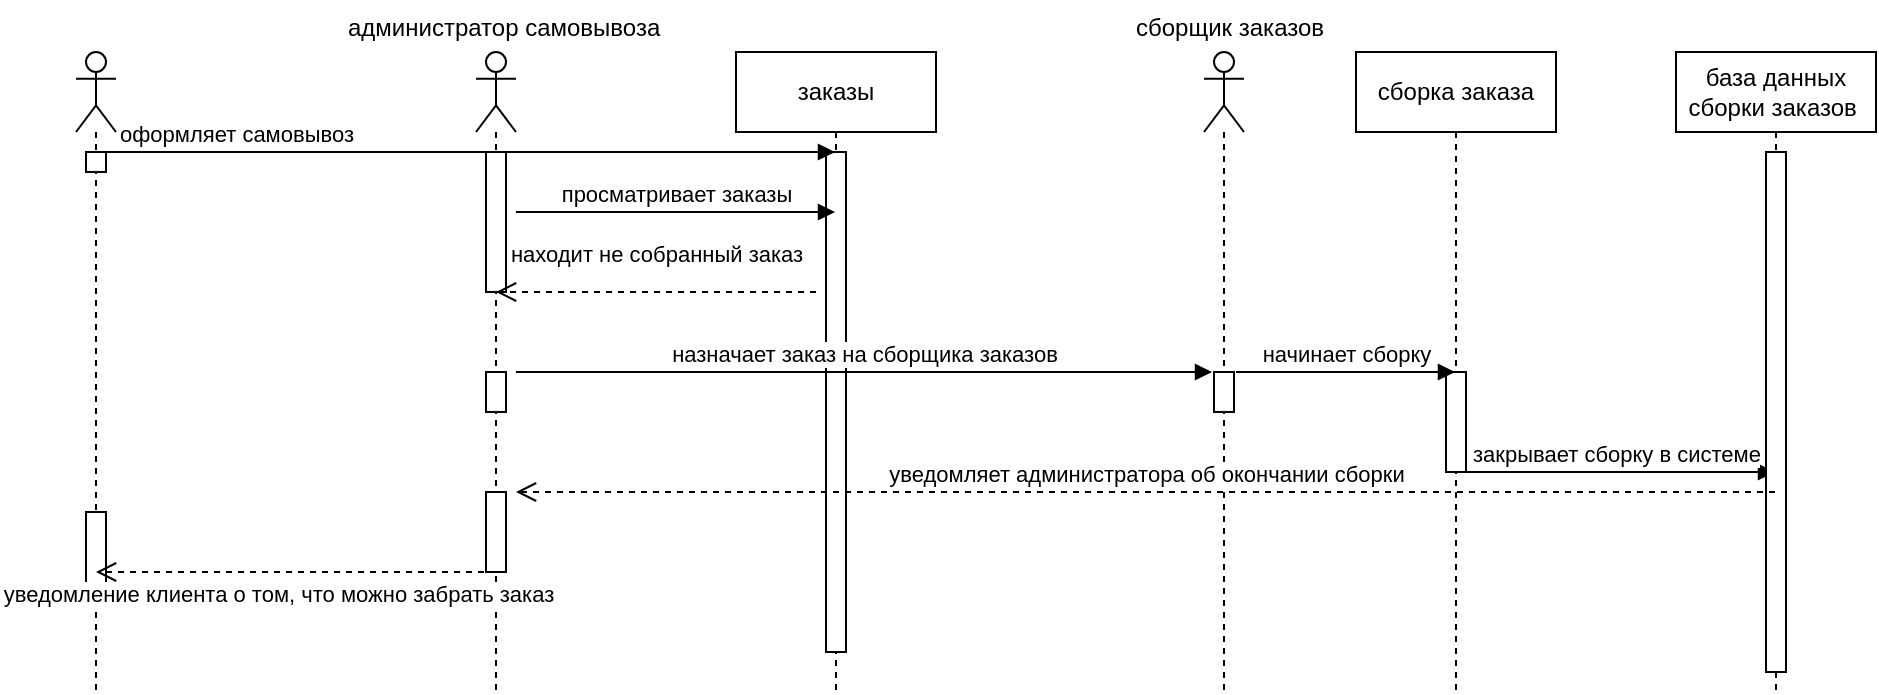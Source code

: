 <mxfile version="16.2.4" type="github"><diagram id="fVNg70pSi3xT7uggjx47" name="Page-1"><mxGraphModel dx="2233" dy="768" grid="1" gridSize="10" guides="1" tooltips="1" connect="1" arrows="1" fold="1" page="1" pageScale="1" pageWidth="827" pageHeight="1169" math="0" shadow="0"><root><mxCell id="0"/><mxCell id="1" parent="0"/><mxCell id="-OLvc_dQ2vUo-_SeGd9Y-7" value="заказы" style="shape=umlLifeline;perimeter=lifelinePerimeter;whiteSpace=wrap;html=1;container=1;collapsible=0;recursiveResize=0;outlineConnect=0;" vertex="1" parent="1"><mxGeometry x="160" y="40" width="100" height="320" as="geometry"/></mxCell><mxCell id="-OLvc_dQ2vUo-_SeGd9Y-18" value="" style="html=1;points=[];perimeter=orthogonalPerimeter;" vertex="1" parent="-OLvc_dQ2vUo-_SeGd9Y-7"><mxGeometry x="45" y="50" width="10" height="250" as="geometry"/></mxCell><mxCell id="-OLvc_dQ2vUo-_SeGd9Y-9" value="сборка заказа" style="shape=umlLifeline;perimeter=lifelinePerimeter;whiteSpace=wrap;html=1;container=1;collapsible=0;recursiveResize=0;outlineConnect=0;" vertex="1" parent="1"><mxGeometry x="470" y="40" width="100" height="320" as="geometry"/></mxCell><mxCell id="-OLvc_dQ2vUo-_SeGd9Y-20" value="" style="html=1;points=[];perimeter=orthogonalPerimeter;" vertex="1" parent="-OLvc_dQ2vUo-_SeGd9Y-9"><mxGeometry x="45" y="160" width="10" height="50" as="geometry"/></mxCell><mxCell id="-OLvc_dQ2vUo-_SeGd9Y-40" value="закрывает сборку в системе" style="html=1;verticalAlign=bottom;endArrow=block;rounded=0;" edge="1" parent="-OLvc_dQ2vUo-_SeGd9Y-9" target="-OLvc_dQ2vUo-_SeGd9Y-10"><mxGeometry width="80" relative="1" as="geometry"><mxPoint x="50" y="210" as="sourcePoint"/><mxPoint x="130" y="210" as="targetPoint"/></mxGeometry></mxCell><mxCell id="-OLvc_dQ2vUo-_SeGd9Y-10" value="база данных сборки заказов&amp;nbsp;" style="shape=umlLifeline;perimeter=lifelinePerimeter;whiteSpace=wrap;html=1;container=1;collapsible=0;recursiveResize=0;outlineConnect=0;" vertex="1" parent="1"><mxGeometry x="630" y="40" width="100" height="320" as="geometry"/></mxCell><mxCell id="-OLvc_dQ2vUo-_SeGd9Y-21" value="" style="html=1;points=[];perimeter=orthogonalPerimeter;" vertex="1" parent="-OLvc_dQ2vUo-_SeGd9Y-10"><mxGeometry x="45" y="50" width="10" height="260" as="geometry"/></mxCell><mxCell id="-OLvc_dQ2vUo-_SeGd9Y-11" value="" style="shape=umlLifeline;participant=umlActor;perimeter=lifelinePerimeter;whiteSpace=wrap;html=1;container=1;collapsible=0;recursiveResize=0;verticalAlign=top;spacingTop=36;outlineConnect=0;" vertex="1" parent="1"><mxGeometry x="30" y="40" width="20" height="320" as="geometry"/></mxCell><mxCell id="-OLvc_dQ2vUo-_SeGd9Y-17" value="" style="html=1;points=[];perimeter=orthogonalPerimeter;" vertex="1" parent="-OLvc_dQ2vUo-_SeGd9Y-11"><mxGeometry x="5" y="50" width="10" height="70" as="geometry"/></mxCell><mxCell id="-OLvc_dQ2vUo-_SeGd9Y-27" value="" style="html=1;points=[];perimeter=orthogonalPerimeter;" vertex="1" parent="-OLvc_dQ2vUo-_SeGd9Y-11"><mxGeometry x="5" y="160" width="10" height="20" as="geometry"/></mxCell><mxCell id="-OLvc_dQ2vUo-_SeGd9Y-41" value="" style="html=1;points=[];perimeter=orthogonalPerimeter;" vertex="1" parent="-OLvc_dQ2vUo-_SeGd9Y-11"><mxGeometry x="5" y="220" width="10" height="40" as="geometry"/></mxCell><mxCell id="-OLvc_dQ2vUo-_SeGd9Y-25" value="просматривает заказы" style="html=1;verticalAlign=bottom;endArrow=block;rounded=0;" edge="1" parent="1" target="-OLvc_dQ2vUo-_SeGd9Y-7"><mxGeometry width="80" relative="1" as="geometry"><mxPoint x="50" y="120" as="sourcePoint"/><mxPoint x="130" y="100" as="targetPoint"/></mxGeometry></mxCell><mxCell id="-OLvc_dQ2vUo-_SeGd9Y-26" value="находит не собранный заказ" style="html=1;verticalAlign=bottom;endArrow=open;dashed=1;endSize=8;rounded=0;" edge="1" parent="1" target="-OLvc_dQ2vUo-_SeGd9Y-11"><mxGeometry x="-0.003" y="-10" relative="1" as="geometry"><mxPoint x="200" y="160" as="sourcePoint"/><mxPoint x="120" y="160" as="targetPoint"/><mxPoint as="offset"/></mxGeometry></mxCell><mxCell id="-OLvc_dQ2vUo-_SeGd9Y-28" value="" style="shape=umlLifeline;participant=umlActor;perimeter=lifelinePerimeter;whiteSpace=wrap;html=1;container=1;collapsible=0;recursiveResize=0;verticalAlign=top;spacingTop=36;outlineConnect=0;" vertex="1" parent="1"><mxGeometry x="394" y="40" width="20" height="320" as="geometry"/></mxCell><mxCell id="-OLvc_dQ2vUo-_SeGd9Y-29" value="" style="html=1;points=[];perimeter=orthogonalPerimeter;" vertex="1" parent="-OLvc_dQ2vUo-_SeGd9Y-28"><mxGeometry x="5" y="160" width="10" height="20" as="geometry"/></mxCell><mxCell id="-OLvc_dQ2vUo-_SeGd9Y-30" value="назначает заказ на сборщика заказов" style="html=1;verticalAlign=bottom;endArrow=block;rounded=0;entryX=-0.1;entryY=0;entryDx=0;entryDy=0;entryPerimeter=0;" edge="1" parent="1" target="-OLvc_dQ2vUo-_SeGd9Y-29"><mxGeometry width="80" relative="1" as="geometry"><mxPoint x="50" y="200" as="sourcePoint"/><mxPoint x="130" y="200" as="targetPoint"/></mxGeometry></mxCell><mxCell id="-OLvc_dQ2vUo-_SeGd9Y-33" value="администратор самовывоза" style="text;strokeColor=none;fillColor=none;align=left;verticalAlign=top;spacingLeft=4;spacingRight=4;overflow=hidden;rotatable=0;points=[[0,0.5],[1,0.5]];portConstraint=eastwest;" vertex="1" parent="1"><mxGeometry x="-40" y="14" width="170" height="26" as="geometry"/></mxCell><mxCell id="-OLvc_dQ2vUo-_SeGd9Y-34" value="сборщик заказов" style="text;strokeColor=none;fillColor=none;align=left;verticalAlign=top;spacingLeft=4;spacingRight=4;overflow=hidden;rotatable=0;points=[[0,0.5],[1,0.5]];portConstraint=eastwest;" vertex="1" parent="1"><mxGeometry x="354" y="14" width="116" height="26" as="geometry"/></mxCell><mxCell id="-OLvc_dQ2vUo-_SeGd9Y-35" value="начинает сборку" style="html=1;verticalAlign=bottom;endArrow=block;rounded=0;" edge="1" parent="1" target="-OLvc_dQ2vUo-_SeGd9Y-9"><mxGeometry width="80" relative="1" as="geometry"><mxPoint x="410" y="200" as="sourcePoint"/><mxPoint x="490" y="200" as="targetPoint"/></mxGeometry></mxCell><mxCell id="-OLvc_dQ2vUo-_SeGd9Y-36" value="" style="shape=umlLifeline;participant=umlActor;perimeter=lifelinePerimeter;whiteSpace=wrap;html=1;container=1;collapsible=0;recursiveResize=0;verticalAlign=top;spacingTop=36;outlineConnect=0;" vertex="1" parent="1"><mxGeometry x="-170" y="40" width="20" height="320" as="geometry"/></mxCell><mxCell id="-OLvc_dQ2vUo-_SeGd9Y-37" value="оформляет самовывоз" style="html=1;verticalAlign=bottom;endArrow=block;rounded=0;" edge="1" parent="-OLvc_dQ2vUo-_SeGd9Y-36" target="-OLvc_dQ2vUo-_SeGd9Y-7"><mxGeometry x="-0.621" width="80" relative="1" as="geometry"><mxPoint x="10" y="50" as="sourcePoint"/><mxPoint x="90" y="50" as="targetPoint"/><Array as="points"><mxPoint x="170" y="50"/></Array><mxPoint as="offset"/></mxGeometry></mxCell><mxCell id="-OLvc_dQ2vUo-_SeGd9Y-38" value="" style="html=1;points=[];perimeter=orthogonalPerimeter;" vertex="1" parent="-OLvc_dQ2vUo-_SeGd9Y-36"><mxGeometry x="5" y="50" width="10" height="10" as="geometry"/></mxCell><mxCell id="-OLvc_dQ2vUo-_SeGd9Y-43" value="" style="html=1;points=[];perimeter=orthogonalPerimeter;" vertex="1" parent="-OLvc_dQ2vUo-_SeGd9Y-36"><mxGeometry x="5" y="230" width="10" height="40" as="geometry"/></mxCell><mxCell id="-OLvc_dQ2vUo-_SeGd9Y-42" value="уведомляет администратора об окончании сборки" style="html=1;verticalAlign=bottom;endArrow=open;dashed=1;endSize=8;rounded=0;" edge="1" parent="1" source="-OLvc_dQ2vUo-_SeGd9Y-10"><mxGeometry relative="1" as="geometry"><mxPoint x="130" y="260" as="sourcePoint"/><mxPoint x="50" y="260" as="targetPoint"/></mxGeometry></mxCell><mxCell id="-OLvc_dQ2vUo-_SeGd9Y-44" value="уведомление клиента о том, что можно забрать заказ" style="html=1;verticalAlign=bottom;endArrow=open;dashed=1;endSize=8;rounded=0;" edge="1" parent="1" target="-OLvc_dQ2vUo-_SeGd9Y-36"><mxGeometry x="0.097" y="20" relative="1" as="geometry"><mxPoint x="40" y="300" as="sourcePoint"/><mxPoint x="-40" y="300" as="targetPoint"/><mxPoint as="offset"/></mxGeometry></mxCell></root></mxGraphModel></diagram></mxfile>
